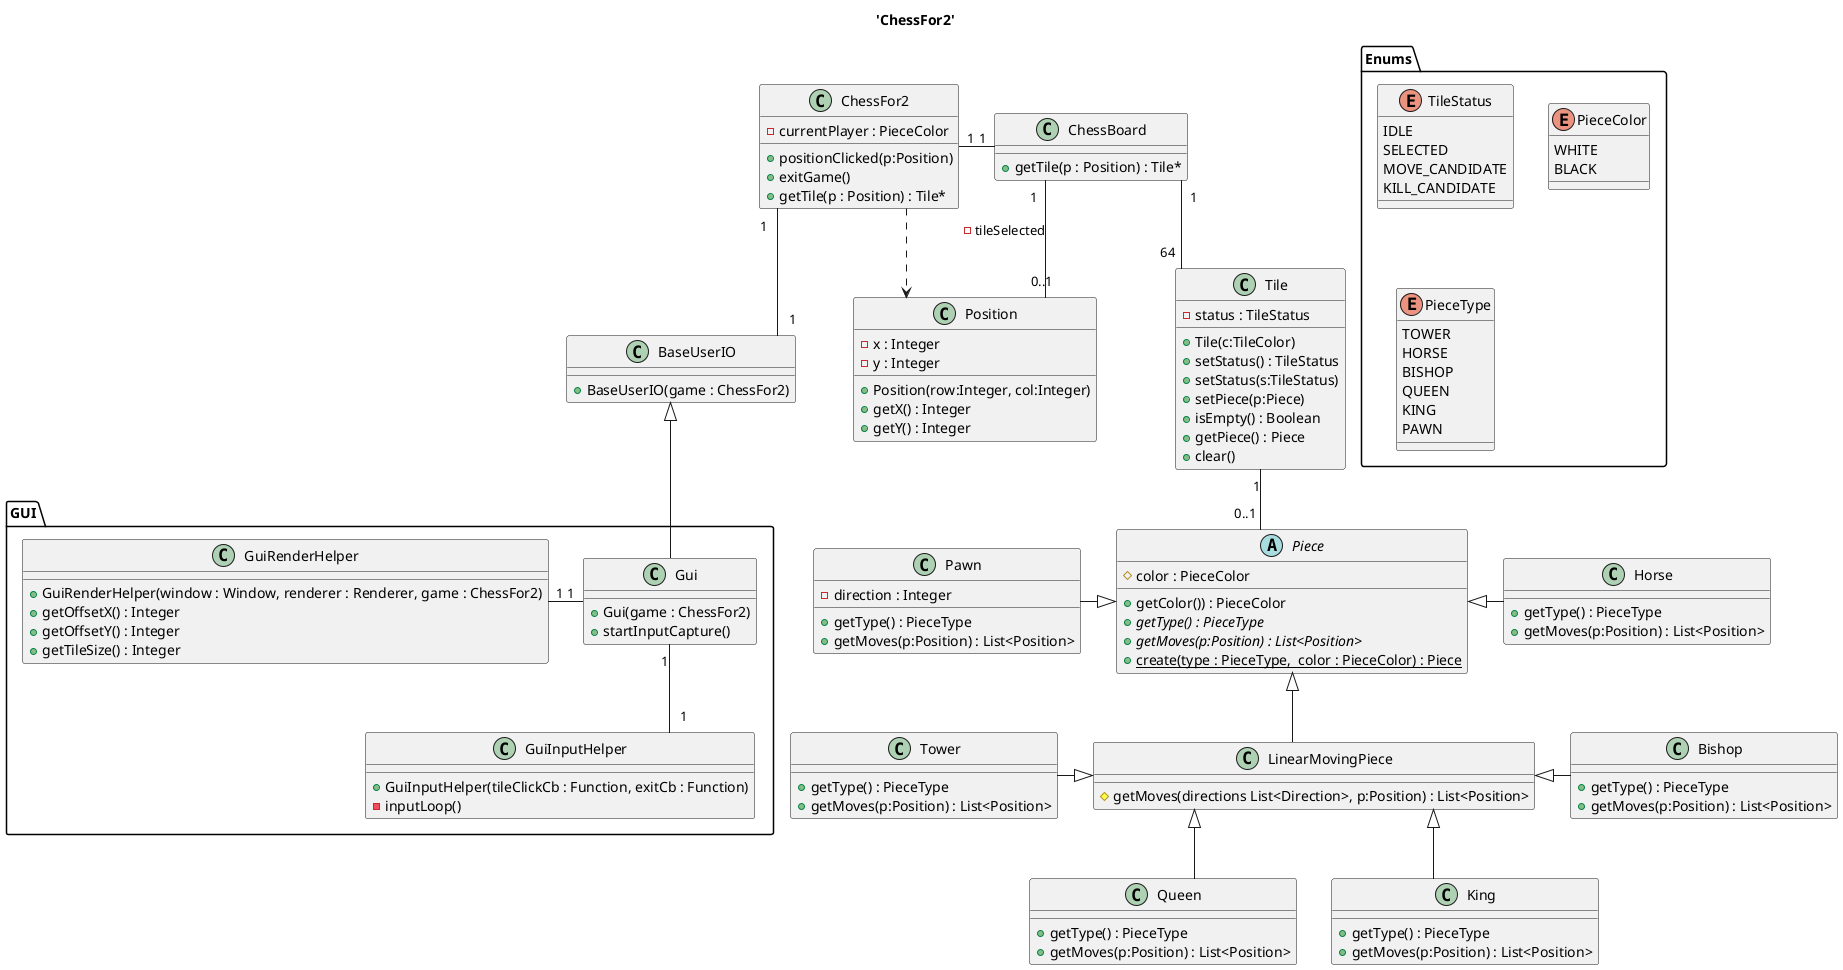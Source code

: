 @startuml 'ChessFor2'

skinparam Linetype ortho

title 'ChessFor2'

package Enums {
enum TileStatus {
    IDLE
    SELECTED
    MOVE_CANDIDATE
    KILL_CANDIDATE
}

enum PieceColor {
    WHITE
    BLACK
}

enum PieceType {
    TOWER
    HORSE
    BISHOP
    QUEEN
    KING
    PAWN
}
}

class ChessFor2 {
    - currentPlayer : PieceColor
    + positionClicked(p:Position)
    + exitGame()
    + getTile(p : Position) : Tile*
}

class Tile {
    - status : TileStatus
    + Tile(c:TileColor)
    + setStatus() : TileStatus
    + setStatus(s:TileStatus)
    + setPiece(p:Piece)
    + isEmpty() : Boolean
    + getPiece() : Piece
    + clear()
}
Tile "1" -- "0..1" Piece

class ChessBoard {
    + getTile(p : Position) : Tile*
}
ChessFor2 "1" -right- "1" ChessBoard
ChessBoard "1" -- "64" Tile
ChessBoard "1" -- "0..1" Position : -tileSelected

class BaseUserIO {
    + BaseUserIO(game : ChessFor2)
}
ChessFor2 "1" -- "1" BaseUserIO

package GUI {
class Gui {
    + Gui(game : ChessFor2)
    + startInputCapture()
}
BaseUserIO <|-- Gui

class GuiRenderHelper {
    + GuiRenderHelper(window : Window, renderer : Renderer, game : ChessFor2)
    + getOffsetX() : Integer
    + getOffsetY() : Integer
    + getTileSize() : Integer
}
Gui "1" -left- "1" GuiRenderHelper
class GuiInputHelper {
    + GuiInputHelper(tileClickCb : Function, exitCb : Function)
    - inputLoop()
}
Gui "1" -down- "1" GuiInputHelper
}

abstract Piece {
    # color : PieceColor
    + getColor()) : PieceColor
    + {abstract} getType() : PieceType
    + {abstract} getMoves(p:Position) : List<Position>
    + {static} create(type : PieceType,  color : PieceColor) : Piece
}

class Pawn {
    + getType() : PieceType
    - direction : Integer
    + getMoves(p:Position) : List<Position>
}
Piece <|-left- Pawn

class Horse {
    + getType() : PieceType
    + getMoves(p:Position) : List<Position>
}
Piece <|-right- Horse

class LinearMovingPiece {
    # getMoves(directions List<Direction>, p:Position) : List<Position>
}
Piece <|-down- LinearMovingPiece

class Tower {
    + getType() : PieceType
    + getMoves(p:Position) : List<Position>
}
LinearMovingPiece <|-left- Tower

class Bishop {
    + getType() : PieceType
    + getMoves(p:Position) : List<Position>
}
LinearMovingPiece <|-right- Bishop

class Queen {
    + getType() : PieceType
    + getMoves(p:Position) : List<Position>
}
LinearMovingPiece <|-down- Queen

class King {
    + getType() : PieceType
    + getMoves(p:Position) : List<Position>
}
LinearMovingPiece <|-down- King

class Position {
    - x : Integer
    - y : Integer
    + Position(row:Integer, col:Integer)
    + getX() : Integer
    + getY() : Integer
}

ChessFor2 ..> Position


@enduml

